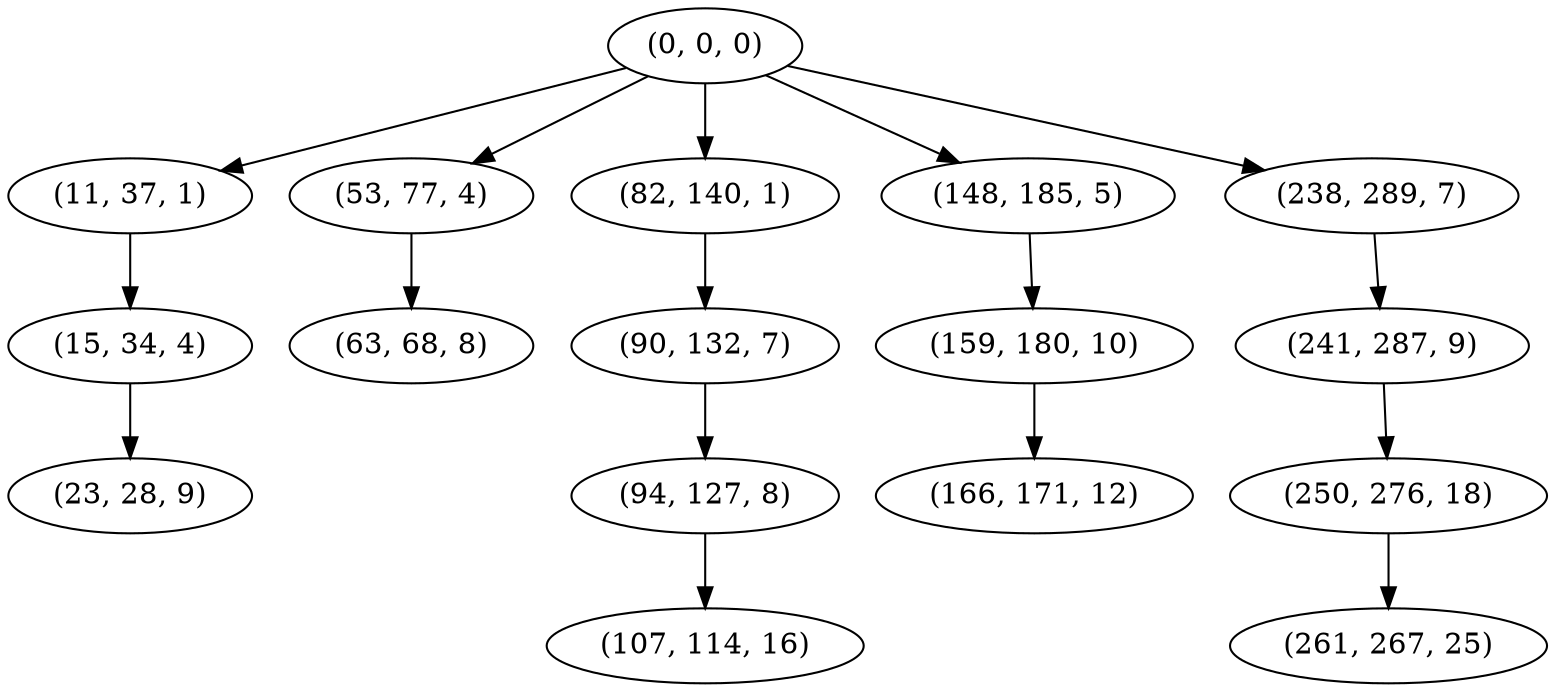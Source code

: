 digraph tree {
    "(0, 0, 0)";
    "(11, 37, 1)";
    "(15, 34, 4)";
    "(23, 28, 9)";
    "(53, 77, 4)";
    "(63, 68, 8)";
    "(82, 140, 1)";
    "(90, 132, 7)";
    "(94, 127, 8)";
    "(107, 114, 16)";
    "(148, 185, 5)";
    "(159, 180, 10)";
    "(166, 171, 12)";
    "(238, 289, 7)";
    "(241, 287, 9)";
    "(250, 276, 18)";
    "(261, 267, 25)";
    "(0, 0, 0)" -> "(11, 37, 1)";
    "(0, 0, 0)" -> "(53, 77, 4)";
    "(0, 0, 0)" -> "(82, 140, 1)";
    "(0, 0, 0)" -> "(148, 185, 5)";
    "(0, 0, 0)" -> "(238, 289, 7)";
    "(11, 37, 1)" -> "(15, 34, 4)";
    "(15, 34, 4)" -> "(23, 28, 9)";
    "(53, 77, 4)" -> "(63, 68, 8)";
    "(82, 140, 1)" -> "(90, 132, 7)";
    "(90, 132, 7)" -> "(94, 127, 8)";
    "(94, 127, 8)" -> "(107, 114, 16)";
    "(148, 185, 5)" -> "(159, 180, 10)";
    "(159, 180, 10)" -> "(166, 171, 12)";
    "(238, 289, 7)" -> "(241, 287, 9)";
    "(241, 287, 9)" -> "(250, 276, 18)";
    "(250, 276, 18)" -> "(261, 267, 25)";
}
